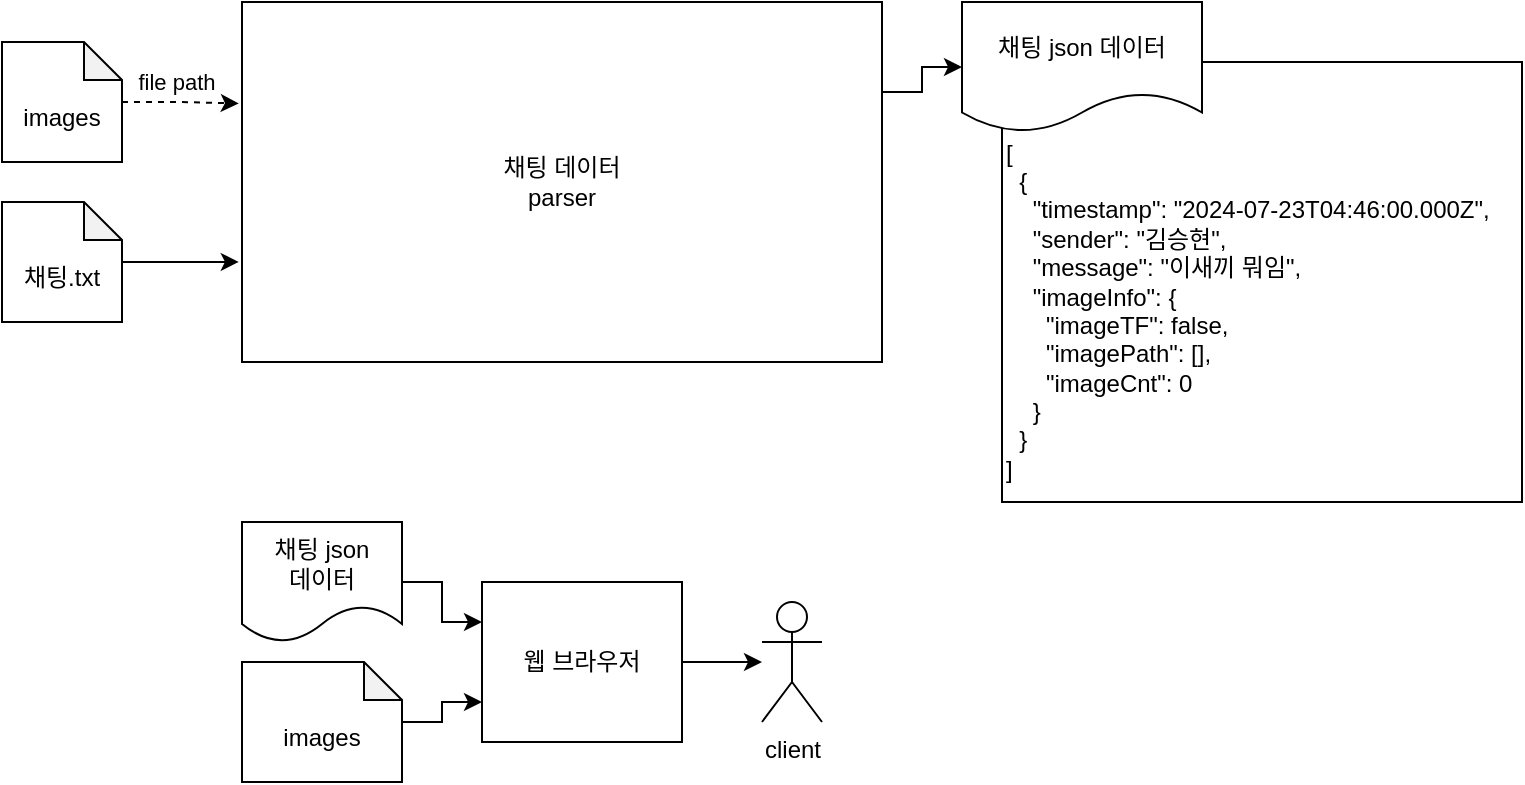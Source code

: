 <mxfile version="24.6.4" type="device" pages="2">
  <diagram name="blueprint_v1" id="qTMo8lok98AjKXC2Dlvm">
    <mxGraphModel dx="760" dy="787" grid="1" gridSize="10" guides="1" tooltips="1" connect="1" arrows="1" fold="1" page="1" pageScale="1" pageWidth="827" pageHeight="1169" math="0" shadow="0">
      <root>
        <mxCell id="0" />
        <mxCell id="1" parent="0" />
        <mxCell id="tpyEGzMOeepDp_RAvhDk-25" style="edgeStyle=orthogonalEdgeStyle;rounded=0;orthogonalLoop=1;jettySize=auto;html=1;exitX=1;exitY=0.25;exitDx=0;exitDy=0;entryX=0;entryY=0.5;entryDx=0;entryDy=0;" edge="1" parent="1" source="tpyEGzMOeepDp_RAvhDk-2" target="tpyEGzMOeepDp_RAvhDk-13">
          <mxGeometry relative="1" as="geometry" />
        </mxCell>
        <mxCell id="tpyEGzMOeepDp_RAvhDk-2" value="채팅 데이터&lt;div&gt;parser&lt;/div&gt;" style="rounded=0;whiteSpace=wrap;html=1;" vertex="1" parent="1">
          <mxGeometry x="160" y="20" width="320" height="180" as="geometry" />
        </mxCell>
        <mxCell id="tpyEGzMOeepDp_RAvhDk-12" style="edgeStyle=orthogonalEdgeStyle;rounded=0;orthogonalLoop=1;jettySize=auto;html=1;entryX=-0.005;entryY=0.722;entryDx=0;entryDy=0;entryPerimeter=0;" edge="1" parent="1" source="tpyEGzMOeepDp_RAvhDk-6" target="tpyEGzMOeepDp_RAvhDk-2">
          <mxGeometry relative="1" as="geometry" />
        </mxCell>
        <mxCell id="tpyEGzMOeepDp_RAvhDk-6" value="&lt;div&gt;&lt;br&gt;&lt;/div&gt;채팅.txt" style="shape=note;whiteSpace=wrap;html=1;backgroundOutline=1;darkOpacity=0.05;size=19;" vertex="1" parent="1">
          <mxGeometry x="40" y="120" width="60" height="60" as="geometry" />
        </mxCell>
        <mxCell id="tpyEGzMOeepDp_RAvhDk-23" style="edgeStyle=orthogonalEdgeStyle;rounded=0;orthogonalLoop=1;jettySize=auto;html=1;entryX=-0.005;entryY=0.282;entryDx=0;entryDy=0;dashed=1;entryPerimeter=0;" edge="1" parent="1" source="tpyEGzMOeepDp_RAvhDk-8" target="tpyEGzMOeepDp_RAvhDk-2">
          <mxGeometry relative="1" as="geometry" />
        </mxCell>
        <mxCell id="tpyEGzMOeepDp_RAvhDk-24" value="file path" style="edgeLabel;html=1;align=center;verticalAlign=middle;resizable=0;points=[];" vertex="1" connectable="0" parent="tpyEGzMOeepDp_RAvhDk-23">
          <mxGeometry x="-0.108" y="-1" relative="1" as="geometry">
            <mxPoint y="-11" as="offset" />
          </mxGeometry>
        </mxCell>
        <mxCell id="tpyEGzMOeepDp_RAvhDk-8" value="&lt;div&gt;&lt;br&gt;&lt;/div&gt;images&lt;div&gt;&lt;/div&gt;" style="shape=note;whiteSpace=wrap;html=1;backgroundOutline=1;darkOpacity=0.05;size=19;" vertex="1" parent="1">
          <mxGeometry x="40" y="40" width="60" height="60" as="geometry" />
        </mxCell>
        <mxCell id="tpyEGzMOeepDp_RAvhDk-17" value="" style="edgeStyle=orthogonalEdgeStyle;rounded=0;orthogonalLoop=1;jettySize=auto;html=1;entryX=0;entryY=0.25;entryDx=0;entryDy=0;" edge="1" parent="1" source="tpyEGzMOeepDp_RAvhDk-15" target="tpyEGzMOeepDp_RAvhDk-16">
          <mxGeometry relative="1" as="geometry" />
        </mxCell>
        <mxCell id="tpyEGzMOeepDp_RAvhDk-15" value="채팅 json&lt;div&gt;데이터&lt;/div&gt;" style="shape=document;whiteSpace=wrap;html=1;boundedLbl=1;rounded=0;" vertex="1" parent="1">
          <mxGeometry x="160" y="280" width="80" height="60" as="geometry" />
        </mxCell>
        <mxCell id="tpyEGzMOeepDp_RAvhDk-19" style="edgeStyle=orthogonalEdgeStyle;rounded=0;orthogonalLoop=1;jettySize=auto;html=1;" edge="1" parent="1" source="tpyEGzMOeepDp_RAvhDk-16" target="tpyEGzMOeepDp_RAvhDk-18">
          <mxGeometry relative="1" as="geometry" />
        </mxCell>
        <mxCell id="tpyEGzMOeepDp_RAvhDk-16" value="웹 브라우저" style="whiteSpace=wrap;html=1;rounded=0;" vertex="1" parent="1">
          <mxGeometry x="280" y="310" width="100" height="80" as="geometry" />
        </mxCell>
        <mxCell id="tpyEGzMOeepDp_RAvhDk-18" value="client" style="shape=umlActor;verticalLabelPosition=bottom;verticalAlign=top;html=1;outlineConnect=0;" vertex="1" parent="1">
          <mxGeometry x="420" y="320" width="30" height="60" as="geometry" />
        </mxCell>
        <mxCell id="tpyEGzMOeepDp_RAvhDk-29" style="edgeStyle=orthogonalEdgeStyle;rounded=0;orthogonalLoop=1;jettySize=auto;html=1;entryX=0;entryY=0.75;entryDx=0;entryDy=0;" edge="1" parent="1" source="tpyEGzMOeepDp_RAvhDk-20" target="tpyEGzMOeepDp_RAvhDk-16">
          <mxGeometry relative="1" as="geometry" />
        </mxCell>
        <mxCell id="tpyEGzMOeepDp_RAvhDk-20" value="&lt;div&gt;&lt;br&gt;&lt;/div&gt;images&lt;div&gt;&lt;/div&gt;" style="shape=note;whiteSpace=wrap;html=1;backgroundOutline=1;darkOpacity=0.05;size=19;" vertex="1" parent="1">
          <mxGeometry x="160" y="350" width="80" height="60" as="geometry" />
        </mxCell>
        <mxCell id="tpyEGzMOeepDp_RAvhDk-28" value="&lt;div&gt;&lt;br&gt;&lt;/div&gt;&lt;div&gt;&lt;br&gt;&lt;/div&gt;&lt;div&gt;[&lt;/div&gt;&lt;div&gt;&amp;nbsp; {&lt;/div&gt;&lt;div&gt;&amp;nbsp; &amp;nbsp; &quot;timestamp&quot;: &quot;2024-07-23T04:46:00.000Z&quot;,&lt;/div&gt;&lt;div&gt;&amp;nbsp; &amp;nbsp; &quot;sender&quot;: &quot;김승현&quot;,&lt;/div&gt;&lt;div&gt;&amp;nbsp; &amp;nbsp; &quot;message&quot;: &quot;이새끼 뭐임&quot;,&lt;/div&gt;&lt;div&gt;&amp;nbsp; &amp;nbsp; &quot;imageInfo&quot;: {&lt;/div&gt;&lt;div&gt;&amp;nbsp; &amp;nbsp; &amp;nbsp; &quot;imageTF&quot;: false,&lt;/div&gt;&lt;div&gt;&amp;nbsp; &amp;nbsp; &amp;nbsp; &quot;imagePath&quot;: [],&lt;/div&gt;&lt;div&gt;&amp;nbsp; &amp;nbsp; &amp;nbsp; &quot;imageCnt&quot;: 0&lt;/div&gt;&lt;div&gt;&amp;nbsp; &amp;nbsp; }&lt;/div&gt;&lt;div&gt;&amp;nbsp; }&lt;/div&gt;&lt;div&gt;]&lt;/div&gt;" style="rounded=0;whiteSpace=wrap;html=1;align=left;" vertex="1" parent="1">
          <mxGeometry x="540" y="50" width="260" height="220" as="geometry" />
        </mxCell>
        <mxCell id="tpyEGzMOeepDp_RAvhDk-13" value="채팅 json 데이터" style="shape=document;whiteSpace=wrap;html=1;boundedLbl=1;rounded=0;" vertex="1" parent="1">
          <mxGeometry x="520" y="20" width="120" height="65" as="geometry" />
        </mxCell>
      </root>
    </mxGraphModel>
  </diagram>
  <diagram name="blueprint_v2" id="u-fr9d8srTtXxMsNWHHR">
    <mxGraphModel dx="671" dy="694" grid="1" gridSize="10" guides="1" tooltips="1" connect="1" arrows="1" fold="1" page="1" pageScale="1" pageWidth="827" pageHeight="1169" math="0" shadow="0">
      <root>
        <mxCell id="mG2xkw9-U8OINMELvQXI-0" />
        <mxCell id="mG2xkw9-U8OINMELvQXI-1" parent="mG2xkw9-U8OINMELvQXI-0" />
        <mxCell id="INxvwW3Ftz1yXAZ4FPZy-19" value="" style="rounded=0;whiteSpace=wrap;html=1;" vertex="1" parent="mG2xkw9-U8OINMELvQXI-1">
          <mxGeometry x="20" y="320" width="100" height="180" as="geometry" />
        </mxCell>
        <mxCell id="mG2xkw9-U8OINMELvQXI-2" style="edgeStyle=orthogonalEdgeStyle;rounded=0;orthogonalLoop=1;jettySize=auto;html=1;exitX=1;exitY=0.25;exitDx=0;exitDy=0;entryX=0;entryY=0.5;entryDx=0;entryDy=0;" edge="1" parent="mG2xkw9-U8OINMELvQXI-1" source="mG2xkw9-U8OINMELvQXI-3" target="mG2xkw9-U8OINMELvQXI-17">
          <mxGeometry relative="1" as="geometry" />
        </mxCell>
        <mxCell id="mG2xkw9-U8OINMELvQXI-3" value="채팅 데이터&lt;div&gt;parser&lt;/div&gt;" style="rounded=0;whiteSpace=wrap;html=1;" vertex="1" parent="mG2xkw9-U8OINMELvQXI-1">
          <mxGeometry x="160" y="20" width="320" height="180" as="geometry" />
        </mxCell>
        <mxCell id="mG2xkw9-U8OINMELvQXI-4" style="edgeStyle=orthogonalEdgeStyle;rounded=0;orthogonalLoop=1;jettySize=auto;html=1;entryX=-0.005;entryY=0.722;entryDx=0;entryDy=0;entryPerimeter=0;" edge="1" parent="mG2xkw9-U8OINMELvQXI-1" source="mG2xkw9-U8OINMELvQXI-5" target="mG2xkw9-U8OINMELvQXI-3">
          <mxGeometry relative="1" as="geometry" />
        </mxCell>
        <mxCell id="mG2xkw9-U8OINMELvQXI-5" value="&lt;div&gt;&lt;br&gt;&lt;/div&gt;채팅.txt" style="shape=note;whiteSpace=wrap;html=1;backgroundOutline=1;darkOpacity=0.05;size=19;" vertex="1" parent="mG2xkw9-U8OINMELvQXI-1">
          <mxGeometry x="60" y="120" width="60" height="60" as="geometry" />
        </mxCell>
        <mxCell id="mG2xkw9-U8OINMELvQXI-8" value="&lt;div&gt;&lt;br&gt;&lt;/div&gt;images&lt;div&gt;&lt;/div&gt;" style="shape=note;whiteSpace=wrap;html=1;backgroundOutline=1;darkOpacity=0.05;size=19;" vertex="1" parent="mG2xkw9-U8OINMELvQXI-1">
          <mxGeometry x="60" y="40" width="60" height="60" as="geometry" />
        </mxCell>
        <mxCell id="mG2xkw9-U8OINMELvQXI-9" value="" style="edgeStyle=orthogonalEdgeStyle;rounded=0;orthogonalLoop=1;jettySize=auto;html=1;entryX=0;entryY=0.25;entryDx=0;entryDy=0;" edge="1" parent="mG2xkw9-U8OINMELvQXI-1" source="mG2xkw9-U8OINMELvQXI-10" target="mG2xkw9-U8OINMELvQXI-12">
          <mxGeometry relative="1" as="geometry" />
        </mxCell>
        <mxCell id="mG2xkw9-U8OINMELvQXI-10" value="채팅 json&lt;div&gt;데이터&lt;/div&gt;" style="shape=document;whiteSpace=wrap;html=1;boundedLbl=1;rounded=0;" vertex="1" parent="mG2xkw9-U8OINMELvQXI-1">
          <mxGeometry x="160" y="1030" width="80" height="60" as="geometry" />
        </mxCell>
        <mxCell id="mG2xkw9-U8OINMELvQXI-11" style="edgeStyle=orthogonalEdgeStyle;rounded=0;orthogonalLoop=1;jettySize=auto;html=1;" edge="1" parent="mG2xkw9-U8OINMELvQXI-1" source="mG2xkw9-U8OINMELvQXI-12" target="mG2xkw9-U8OINMELvQXI-13">
          <mxGeometry relative="1" as="geometry" />
        </mxCell>
        <mxCell id="mG2xkw9-U8OINMELvQXI-12" value="웹 브라우저" style="whiteSpace=wrap;html=1;rounded=0;" vertex="1" parent="mG2xkw9-U8OINMELvQXI-1">
          <mxGeometry x="280" y="1060" width="100" height="80" as="geometry" />
        </mxCell>
        <mxCell id="mG2xkw9-U8OINMELvQXI-13" value="client" style="shape=umlActor;verticalLabelPosition=bottom;verticalAlign=top;html=1;outlineConnect=0;" vertex="1" parent="mG2xkw9-U8OINMELvQXI-1">
          <mxGeometry x="420" y="1070" width="30" height="60" as="geometry" />
        </mxCell>
        <mxCell id="mG2xkw9-U8OINMELvQXI-14" style="edgeStyle=orthogonalEdgeStyle;rounded=0;orthogonalLoop=1;jettySize=auto;html=1;entryX=0;entryY=0.75;entryDx=0;entryDy=0;" edge="1" parent="mG2xkw9-U8OINMELvQXI-1" source="mG2xkw9-U8OINMELvQXI-15" target="mG2xkw9-U8OINMELvQXI-12">
          <mxGeometry relative="1" as="geometry" />
        </mxCell>
        <mxCell id="mG2xkw9-U8OINMELvQXI-15" value="&lt;div&gt;&lt;br&gt;&lt;/div&gt;images&lt;div&gt;&lt;/div&gt;" style="shape=note;whiteSpace=wrap;html=1;backgroundOutline=1;darkOpacity=0.05;size=19;" vertex="1" parent="mG2xkw9-U8OINMELvQXI-1">
          <mxGeometry x="160" y="1100" width="80" height="60" as="geometry" />
        </mxCell>
        <mxCell id="mG2xkw9-U8OINMELvQXI-16" value="&lt;div&gt;&lt;br&gt;&lt;/div&gt;&lt;div&gt;&lt;br&gt;&lt;/div&gt;&lt;div&gt;[&lt;/div&gt;&lt;div&gt;&amp;nbsp; {&lt;/div&gt;&lt;div&gt;&amp;nbsp; &amp;nbsp; &quot;timestamp&quot;: &quot;2024-07-23T04:46:00.000Z&quot;,&lt;/div&gt;&lt;div&gt;&amp;nbsp; &amp;nbsp; &quot;sender&quot;: &quot;김승현&quot;,&lt;/div&gt;&lt;div&gt;&amp;nbsp; &amp;nbsp; &quot;message&quot;: &quot;이새끼 뭐임&quot;,&lt;/div&gt;&lt;div&gt;&amp;nbsp; &amp;nbsp; &quot;imageInfo&quot;: {&lt;/div&gt;&lt;div&gt;&amp;nbsp; &amp;nbsp; &amp;nbsp; &quot;imageTF&quot;: false,&lt;/div&gt;&lt;div&gt;&amp;nbsp; &amp;nbsp; &amp;nbsp; &quot;imagePath&quot;: [],&lt;/div&gt;&lt;div&gt;&amp;nbsp; &amp;nbsp; &amp;nbsp; &quot;imageCnt&quot;: 0&lt;/div&gt;&lt;div&gt;&amp;nbsp; &amp;nbsp; }&lt;/div&gt;&lt;div&gt;&amp;nbsp; }&lt;/div&gt;&lt;div&gt;]&lt;/div&gt;" style="rounded=0;whiteSpace=wrap;html=1;align=left;" vertex="1" parent="mG2xkw9-U8OINMELvQXI-1">
          <mxGeometry x="540" y="50" width="260" height="220" as="geometry" />
        </mxCell>
        <mxCell id="mG2xkw9-U8OINMELvQXI-17" value="채팅 json 데이터" style="shape=document;whiteSpace=wrap;html=1;boundedLbl=1;rounded=0;" vertex="1" parent="mG2xkw9-U8OINMELvQXI-1">
          <mxGeometry x="520" y="20" width="120" height="65" as="geometry" />
        </mxCell>
        <mxCell id="INxvwW3Ftz1yXAZ4FPZy-3" value="&lt;div&gt;&lt;br&gt;&lt;/div&gt;채팅.txt" style="shape=note;whiteSpace=wrap;html=1;backgroundOutline=1;darkOpacity=0.05;size=19;" vertex="1" parent="mG2xkw9-U8OINMELvQXI-1">
          <mxGeometry x="40" y="420" width="60" height="60" as="geometry" />
        </mxCell>
        <mxCell id="INxvwW3Ftz1yXAZ4FPZy-6" value="&lt;div&gt;&lt;br&gt;&lt;/div&gt;images&lt;div&gt;&lt;/div&gt;" style="shape=note;whiteSpace=wrap;html=1;backgroundOutline=1;darkOpacity=0.05;size=19;" vertex="1" parent="mG2xkw9-U8OINMELvQXI-1">
          <mxGeometry x="40" y="340" width="60" height="60" as="geometry" />
        </mxCell>
        <mxCell id="INxvwW3Ftz1yXAZ4FPZy-9" value="" style="group" vertex="1" connectable="0" parent="mG2xkw9-U8OINMELvQXI-1">
          <mxGeometry x="200" y="300" width="320" height="200" as="geometry" />
        </mxCell>
        <mxCell id="INxvwW3Ftz1yXAZ4FPZy-1" value="" style="rounded=0;whiteSpace=wrap;html=1;" vertex="1" parent="INxvwW3Ftz1yXAZ4FPZy-9">
          <mxGeometry y="20" width="320" height="180" as="geometry" />
        </mxCell>
        <mxCell id="INxvwW3Ftz1yXAZ4FPZy-8" value="parser&lt;div&gt;class&lt;/div&gt;" style="rounded=0;whiteSpace=wrap;html=1;" vertex="1" parent="INxvwW3Ftz1yXAZ4FPZy-9">
          <mxGeometry x="30" width="60" height="40" as="geometry" />
        </mxCell>
        <mxCell id="INxvwW3Ftz1yXAZ4FPZy-31" value="parse&lt;div&gt;(folder path)&lt;/div&gt;" style="shape=process;whiteSpace=wrap;html=1;backgroundOutline=1;" vertex="1" parent="INxvwW3Ftz1yXAZ4FPZy-9">
          <mxGeometry x="20" y="50" width="90" height="40" as="geometry" />
        </mxCell>
        <mxCell id="INxvwW3Ftz1yXAZ4FPZy-33" value="images&lt;div&gt;path list&lt;/div&gt;" style="rounded=0;whiteSpace=wrap;html=1;" vertex="1" parent="INxvwW3Ftz1yXAZ4FPZy-9">
          <mxGeometry x="20" y="150" width="70" height="30" as="geometry" />
        </mxCell>
        <mxCell id="INxvwW3Ftz1yXAZ4FPZy-34" value="chatString" style="rounded=0;whiteSpace=wrap;html=1;" vertex="1" parent="INxvwW3Ftz1yXAZ4FPZy-9">
          <mxGeometry x="110" y="150" width="70" height="30" as="geometry" />
        </mxCell>
        <mxCell id="INxvwW3Ftz1yXAZ4FPZy-16" style="edgeStyle=orthogonalEdgeStyle;rounded=0;orthogonalLoop=1;jettySize=auto;html=1;exitX=0;exitY=0;exitDx=60;exitDy=39.5;exitPerimeter=0;" edge="1" parent="mG2xkw9-U8OINMELvQXI-1" source="mG2xkw9-U8OINMELvQXI-8">
          <mxGeometry relative="1" as="geometry">
            <mxPoint x="161" y="80" as="targetPoint" />
            <Array as="points">
              <mxPoint x="161" y="80" />
            </Array>
          </mxGeometry>
        </mxCell>
        <mxCell id="INxvwW3Ftz1yXAZ4FPZy-21" style="edgeStyle=orthogonalEdgeStyle;rounded=0;orthogonalLoop=1;jettySize=auto;html=1;exitX=1;exitY=0.5;exitDx=0;exitDy=0;" edge="1" parent="mG2xkw9-U8OINMELvQXI-1" source="INxvwW3Ftz1yXAZ4FPZy-20" target="INxvwW3Ftz1yXAZ4FPZy-31">
          <mxGeometry relative="1" as="geometry">
            <mxPoint x="210" y="370" as="targetPoint" />
            <Array as="points">
              <mxPoint x="140" y="315" />
              <mxPoint x="140" y="370" />
            </Array>
          </mxGeometry>
        </mxCell>
        <mxCell id="INxvwW3Ftz1yXAZ4FPZy-22" value="folder&lt;div&gt;path&lt;/div&gt;" style="edgeLabel;html=1;align=center;verticalAlign=middle;resizable=0;points=[];labelBackgroundColor=none;" vertex="1" connectable="0" parent="INxvwW3Ftz1yXAZ4FPZy-21">
          <mxGeometry x="0.542" y="-1" relative="1" as="geometry">
            <mxPoint x="-11" y="-1" as="offset" />
          </mxGeometry>
        </mxCell>
        <mxCell id="INxvwW3Ftz1yXAZ4FPZy-20" value="folder" style="rounded=0;whiteSpace=wrap;html=1;" vertex="1" parent="mG2xkw9-U8OINMELvQXI-1">
          <mxGeometry x="45" y="300" width="50" height="30" as="geometry" />
        </mxCell>
        <mxCell id="INxvwW3Ftz1yXAZ4FPZy-26" value="채팅 json 데이터" style="shape=document;whiteSpace=wrap;html=1;boundedLbl=1;rounded=0;" vertex="1" parent="mG2xkw9-U8OINMELvQXI-1">
          <mxGeometry x="550" y="330" width="100" height="50" as="geometry" />
        </mxCell>
        <mxCell id="INxvwW3Ftz1yXAZ4FPZy-29" style="edgeStyle=orthogonalEdgeStyle;rounded=0;orthogonalLoop=1;jettySize=auto;html=1;entryX=0;entryY=0.25;entryDx=0;entryDy=0;exitX=1;exitY=0.5;exitDx=0;exitDy=0;" edge="1" parent="mG2xkw9-U8OINMELvQXI-1" source="INxvwW3Ftz1yXAZ4FPZy-31" target="INxvwW3Ftz1yXAZ4FPZy-26">
          <mxGeometry relative="1" as="geometry">
            <mxPoint x="320" y="371" as="sourcePoint" />
          </mxGeometry>
        </mxCell>
      </root>
    </mxGraphModel>
  </diagram>
</mxfile>
